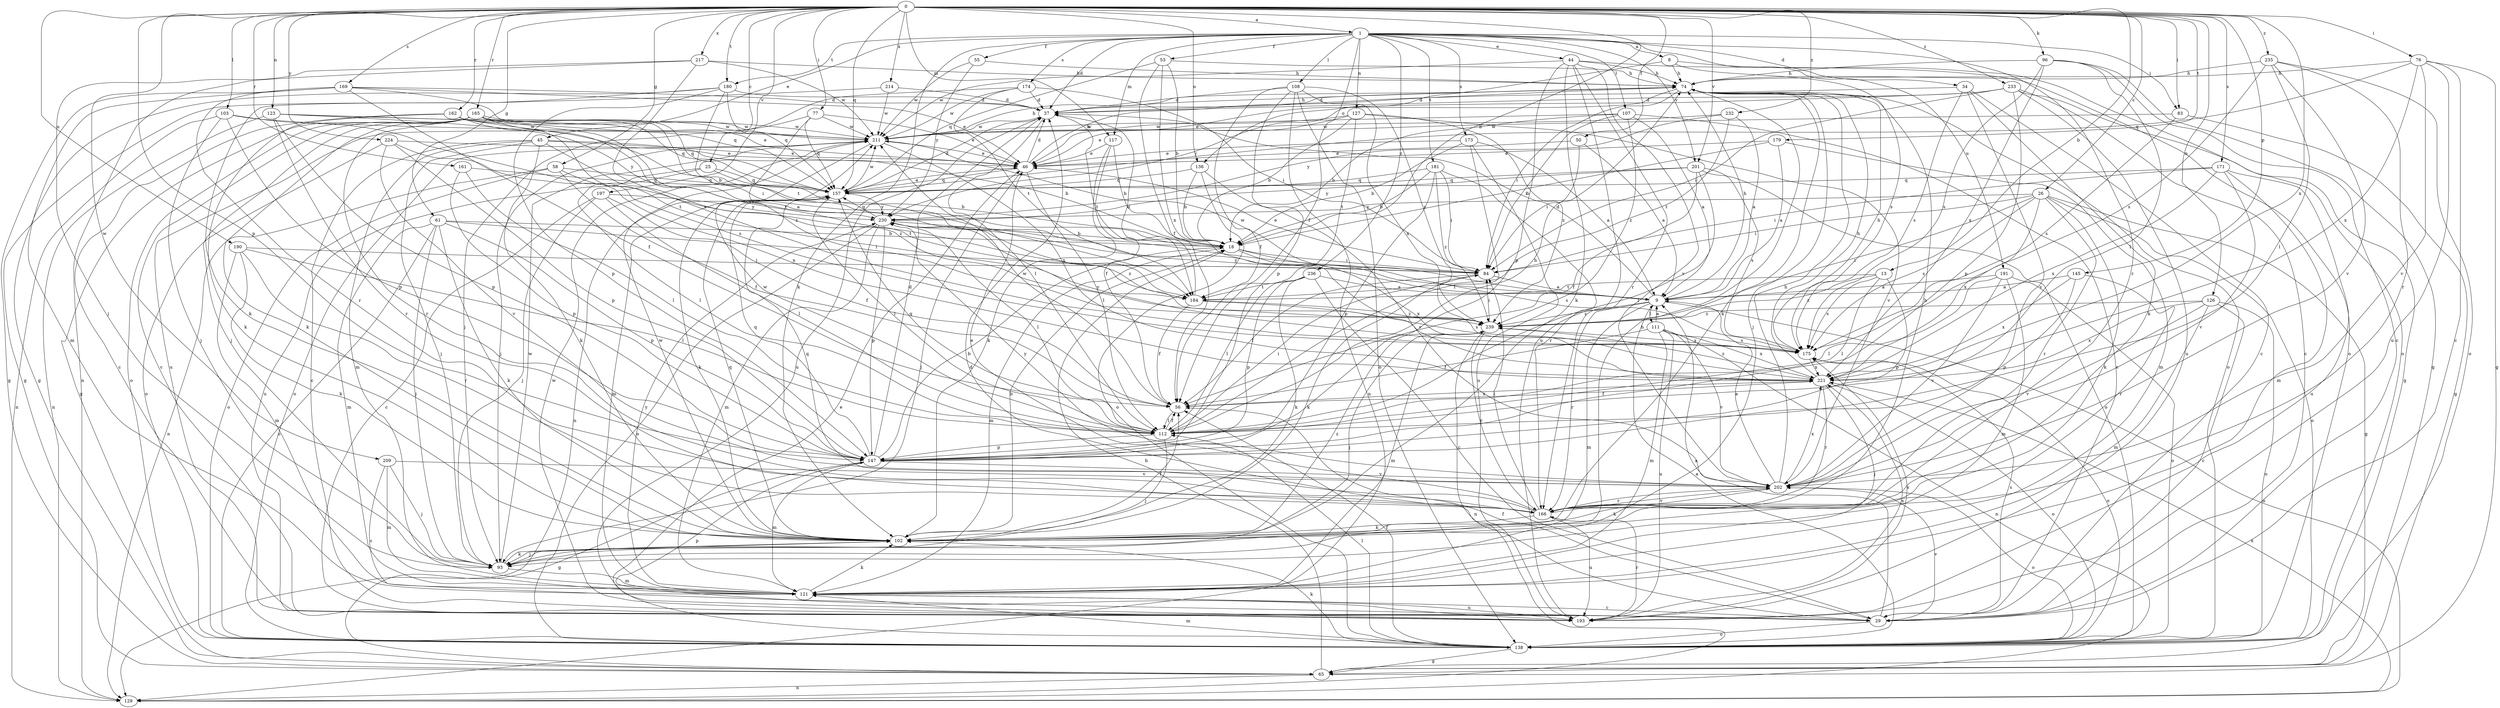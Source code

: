 strict digraph  {
0;
1;
8;
9;
13;
18;
25;
26;
29;
34;
37;
44;
45;
46;
50;
53;
55;
56;
58;
61;
65;
74;
76;
77;
83;
84;
93;
96;
102;
103;
107;
108;
111;
112;
117;
121;
123;
126;
127;
129;
136;
138;
145;
147;
157;
161;
162;
165;
166;
169;
171;
173;
174;
175;
179;
180;
181;
184;
190;
191;
193;
197;
201;
202;
209;
211;
214;
217;
221;
224;
230;
232;
233;
235;
236;
239;
0 -> 1  [label=a];
0 -> 13  [label=b];
0 -> 18  [label=b];
0 -> 25  [label=c];
0 -> 26  [label=c];
0 -> 50  [label=f];
0 -> 58  [label=g];
0 -> 61  [label=g];
0 -> 76  [label=i];
0 -> 77  [label=i];
0 -> 83  [label=i];
0 -> 96  [label=k];
0 -> 103  [label=l];
0 -> 117  [label=m];
0 -> 123  [label=n];
0 -> 126  [label=n];
0 -> 136  [label=o];
0 -> 145  [label=p];
0 -> 147  [label=p];
0 -> 157  [label=q];
0 -> 161  [label=r];
0 -> 162  [label=r];
0 -> 165  [label=r];
0 -> 169  [label=s];
0 -> 171  [label=s];
0 -> 179  [label=t];
0 -> 180  [label=t];
0 -> 190  [label=u];
0 -> 197  [label=v];
0 -> 201  [label=v];
0 -> 209  [label=w];
0 -> 214  [label=x];
0 -> 217  [label=x];
0 -> 221  [label=x];
0 -> 224  [label=y];
0 -> 232  [label=z];
0 -> 233  [label=z];
0 -> 235  [label=z];
1 -> 8  [label=a];
1 -> 34  [label=d];
1 -> 37  [label=d];
1 -> 44  [label=e];
1 -> 45  [label=e];
1 -> 53  [label=f];
1 -> 55  [label=f];
1 -> 56  [label=f];
1 -> 83  [label=i];
1 -> 102  [label=k];
1 -> 107  [label=l];
1 -> 108  [label=l];
1 -> 117  [label=m];
1 -> 127  [label=n];
1 -> 166  [label=r];
1 -> 173  [label=s];
1 -> 174  [label=s];
1 -> 180  [label=t];
1 -> 181  [label=t];
1 -> 191  [label=u];
1 -> 201  [label=v];
1 -> 236  [label=z];
8 -> 74  [label=h];
8 -> 136  [label=o];
8 -> 138  [label=o];
8 -> 175  [label=s];
9 -> 37  [label=d];
9 -> 74  [label=h];
9 -> 111  [label=l];
9 -> 121  [label=m];
9 -> 129  [label=n];
9 -> 166  [label=r];
9 -> 211  [label=w];
9 -> 230  [label=y];
9 -> 239  [label=z];
13 -> 112  [label=l];
13 -> 147  [label=p];
13 -> 175  [label=s];
13 -> 184  [label=t];
13 -> 239  [label=z];
18 -> 84  [label=i];
18 -> 121  [label=m];
18 -> 175  [label=s];
18 -> 221  [label=x];
25 -> 18  [label=b];
25 -> 112  [label=l];
25 -> 157  [label=q];
25 -> 193  [label=u];
26 -> 65  [label=g];
26 -> 84  [label=i];
26 -> 102  [label=k];
26 -> 138  [label=o];
26 -> 166  [label=r];
26 -> 175  [label=s];
26 -> 221  [label=x];
26 -> 230  [label=y];
26 -> 239  [label=z];
29 -> 9  [label=a];
29 -> 37  [label=d];
29 -> 56  [label=f];
29 -> 138  [label=o];
29 -> 175  [label=s];
29 -> 202  [label=v];
34 -> 29  [label=c];
34 -> 37  [label=d];
34 -> 102  [label=k];
34 -> 175  [label=s];
34 -> 202  [label=v];
37 -> 74  [label=h];
37 -> 112  [label=l];
37 -> 184  [label=t];
37 -> 193  [label=u];
37 -> 211  [label=w];
44 -> 74  [label=h];
44 -> 102  [label=k];
44 -> 138  [label=o];
44 -> 147  [label=p];
44 -> 166  [label=r];
44 -> 193  [label=u];
44 -> 202  [label=v];
44 -> 211  [label=w];
45 -> 18  [label=b];
45 -> 29  [label=c];
45 -> 46  [label=e];
45 -> 93  [label=j];
45 -> 102  [label=k];
45 -> 121  [label=m];
45 -> 239  [label=z];
46 -> 37  [label=d];
46 -> 74  [label=h];
46 -> 93  [label=j];
46 -> 112  [label=l];
46 -> 157  [label=q];
50 -> 9  [label=a];
50 -> 46  [label=e];
50 -> 84  [label=i];
53 -> 18  [label=b];
53 -> 56  [label=f];
53 -> 74  [label=h];
53 -> 157  [label=q];
53 -> 221  [label=x];
55 -> 74  [label=h];
55 -> 211  [label=w];
55 -> 230  [label=y];
56 -> 112  [label=l];
56 -> 211  [label=w];
56 -> 221  [label=x];
58 -> 56  [label=f];
58 -> 129  [label=n];
58 -> 138  [label=o];
58 -> 157  [label=q];
58 -> 184  [label=t];
61 -> 18  [label=b];
61 -> 84  [label=i];
61 -> 93  [label=j];
61 -> 102  [label=k];
61 -> 121  [label=m];
61 -> 138  [label=o];
61 -> 147  [label=p];
65 -> 18  [label=b];
65 -> 129  [label=n];
74 -> 37  [label=d];
74 -> 46  [label=e];
74 -> 84  [label=i];
74 -> 93  [label=j];
74 -> 102  [label=k];
74 -> 138  [label=o];
76 -> 29  [label=c];
76 -> 65  [label=g];
76 -> 74  [label=h];
76 -> 157  [label=q];
76 -> 193  [label=u];
76 -> 202  [label=v];
76 -> 221  [label=x];
77 -> 46  [label=e];
77 -> 157  [label=q];
77 -> 193  [label=u];
77 -> 211  [label=w];
77 -> 239  [label=z];
83 -> 65  [label=g];
83 -> 175  [label=s];
83 -> 211  [label=w];
84 -> 9  [label=a];
84 -> 46  [label=e];
84 -> 56  [label=f];
84 -> 102  [label=k];
93 -> 74  [label=h];
93 -> 102  [label=k];
93 -> 121  [label=m];
93 -> 211  [label=w];
96 -> 29  [label=c];
96 -> 65  [label=g];
96 -> 74  [label=h];
96 -> 112  [label=l];
96 -> 175  [label=s];
96 -> 221  [label=x];
102 -> 18  [label=b];
102 -> 56  [label=f];
102 -> 93  [label=j];
102 -> 157  [label=q];
102 -> 211  [label=w];
102 -> 239  [label=z];
103 -> 93  [label=j];
103 -> 129  [label=n];
103 -> 147  [label=p];
103 -> 175  [label=s];
103 -> 211  [label=w];
107 -> 9  [label=a];
107 -> 18  [label=b];
107 -> 29  [label=c];
107 -> 84  [label=i];
107 -> 211  [label=w];
107 -> 239  [label=z];
108 -> 37  [label=d];
108 -> 56  [label=f];
108 -> 129  [label=n];
108 -> 138  [label=o];
108 -> 147  [label=p];
108 -> 221  [label=x];
108 -> 239  [label=z];
111 -> 9  [label=a];
111 -> 56  [label=f];
111 -> 121  [label=m];
111 -> 129  [label=n];
111 -> 175  [label=s];
111 -> 193  [label=u];
111 -> 202  [label=v];
111 -> 221  [label=x];
112 -> 56  [label=f];
112 -> 74  [label=h];
112 -> 84  [label=i];
112 -> 93  [label=j];
112 -> 147  [label=p];
112 -> 157  [label=q];
112 -> 211  [label=w];
117 -> 18  [label=b];
117 -> 46  [label=e];
117 -> 56  [label=f];
117 -> 102  [label=k];
121 -> 29  [label=c];
121 -> 102  [label=k];
121 -> 193  [label=u];
121 -> 230  [label=y];
123 -> 46  [label=e];
123 -> 129  [label=n];
123 -> 147  [label=p];
123 -> 166  [label=r];
123 -> 211  [label=w];
123 -> 230  [label=y];
126 -> 29  [label=c];
126 -> 121  [label=m];
126 -> 138  [label=o];
126 -> 202  [label=v];
126 -> 221  [label=x];
126 -> 239  [label=z];
127 -> 18  [label=b];
127 -> 46  [label=e];
127 -> 184  [label=t];
127 -> 202  [label=v];
127 -> 211  [label=w];
127 -> 239  [label=z];
129 -> 221  [label=x];
136 -> 18  [label=b];
136 -> 138  [label=o];
136 -> 157  [label=q];
136 -> 202  [label=v];
138 -> 9  [label=a];
138 -> 46  [label=e];
138 -> 56  [label=f];
138 -> 65  [label=g];
138 -> 102  [label=k];
138 -> 112  [label=l];
138 -> 121  [label=m];
145 -> 9  [label=a];
145 -> 147  [label=p];
145 -> 166  [label=r];
145 -> 221  [label=x];
147 -> 18  [label=b];
147 -> 37  [label=d];
147 -> 65  [label=g];
147 -> 121  [label=m];
147 -> 157  [label=q];
147 -> 202  [label=v];
157 -> 37  [label=d];
157 -> 46  [label=e];
157 -> 102  [label=k];
157 -> 112  [label=l];
157 -> 121  [label=m];
157 -> 211  [label=w];
157 -> 230  [label=y];
161 -> 112  [label=l];
161 -> 147  [label=p];
161 -> 157  [label=q];
162 -> 29  [label=c];
162 -> 84  [label=i];
162 -> 102  [label=k];
162 -> 157  [label=q];
162 -> 184  [label=t];
162 -> 211  [label=w];
165 -> 9  [label=a];
165 -> 18  [label=b];
165 -> 29  [label=c];
165 -> 65  [label=g];
165 -> 93  [label=j];
165 -> 102  [label=k];
165 -> 138  [label=o];
165 -> 157  [label=q];
165 -> 166  [label=r];
165 -> 184  [label=t];
165 -> 211  [label=w];
166 -> 46  [label=e];
166 -> 74  [label=h];
166 -> 84  [label=i];
166 -> 102  [label=k];
166 -> 157  [label=q];
166 -> 193  [label=u];
166 -> 202  [label=v];
169 -> 37  [label=d];
169 -> 46  [label=e];
169 -> 56  [label=f];
169 -> 65  [label=g];
169 -> 121  [label=m];
169 -> 157  [label=q];
169 -> 166  [label=r];
171 -> 84  [label=i];
171 -> 121  [label=m];
171 -> 157  [label=q];
171 -> 193  [label=u];
171 -> 202  [label=v];
171 -> 221  [label=x];
173 -> 9  [label=a];
173 -> 18  [label=b];
173 -> 46  [label=e];
173 -> 112  [label=l];
173 -> 193  [label=u];
174 -> 37  [label=d];
174 -> 84  [label=i];
174 -> 93  [label=j];
174 -> 184  [label=t];
174 -> 211  [label=w];
175 -> 74  [label=h];
175 -> 138  [label=o];
175 -> 221  [label=x];
175 -> 230  [label=y];
179 -> 9  [label=a];
179 -> 18  [label=b];
179 -> 46  [label=e];
179 -> 121  [label=m];
180 -> 37  [label=d];
180 -> 65  [label=g];
180 -> 102  [label=k];
180 -> 147  [label=p];
180 -> 157  [label=q];
180 -> 184  [label=t];
181 -> 18  [label=b];
181 -> 84  [label=i];
181 -> 147  [label=p];
181 -> 157  [label=q];
181 -> 166  [label=r];
181 -> 239  [label=z];
184 -> 37  [label=d];
184 -> 56  [label=f];
184 -> 175  [label=s];
184 -> 239  [label=z];
190 -> 84  [label=i];
190 -> 102  [label=k];
190 -> 112  [label=l];
190 -> 121  [label=m];
190 -> 166  [label=r];
191 -> 9  [label=a];
191 -> 112  [label=l];
191 -> 121  [label=m];
191 -> 138  [label=o];
191 -> 202  [label=v];
193 -> 147  [label=p];
193 -> 166  [label=r];
193 -> 175  [label=s];
193 -> 211  [label=w];
193 -> 221  [label=x];
197 -> 29  [label=c];
197 -> 56  [label=f];
197 -> 93  [label=j];
197 -> 112  [label=l];
197 -> 230  [label=y];
201 -> 56  [label=f];
201 -> 112  [label=l];
201 -> 138  [label=o];
201 -> 157  [label=q];
201 -> 175  [label=s];
201 -> 230  [label=y];
202 -> 9  [label=a];
202 -> 74  [label=h];
202 -> 102  [label=k];
202 -> 138  [label=o];
202 -> 166  [label=r];
202 -> 221  [label=x];
202 -> 230  [label=y];
209 -> 29  [label=c];
209 -> 93  [label=j];
209 -> 121  [label=m];
209 -> 202  [label=v];
211 -> 46  [label=e];
211 -> 74  [label=h];
211 -> 93  [label=j];
211 -> 129  [label=n];
211 -> 138  [label=o];
211 -> 221  [label=x];
214 -> 37  [label=d];
214 -> 65  [label=g];
214 -> 211  [label=w];
217 -> 74  [label=h];
217 -> 93  [label=j];
217 -> 129  [label=n];
217 -> 175  [label=s];
217 -> 211  [label=w];
221 -> 56  [label=f];
221 -> 74  [label=h];
221 -> 93  [label=j];
221 -> 138  [label=o];
221 -> 166  [label=r];
221 -> 239  [label=z];
224 -> 46  [label=e];
224 -> 138  [label=o];
224 -> 147  [label=p];
224 -> 202  [label=v];
224 -> 221  [label=x];
230 -> 18  [label=b];
230 -> 112  [label=l];
230 -> 121  [label=m];
230 -> 138  [label=o];
230 -> 147  [label=p];
230 -> 157  [label=q];
230 -> 239  [label=z];
232 -> 9  [label=a];
232 -> 184  [label=t];
232 -> 211  [label=w];
232 -> 230  [label=y];
233 -> 29  [label=c];
233 -> 37  [label=d];
233 -> 65  [label=g];
233 -> 84  [label=i];
233 -> 147  [label=p];
233 -> 193  [label=u];
233 -> 230  [label=y];
235 -> 74  [label=h];
235 -> 112  [label=l];
235 -> 138  [label=o];
235 -> 166  [label=r];
235 -> 175  [label=s];
235 -> 202  [label=v];
236 -> 9  [label=a];
236 -> 29  [label=c];
236 -> 102  [label=k];
236 -> 112  [label=l];
236 -> 147  [label=p];
236 -> 184  [label=t];
239 -> 84  [label=i];
239 -> 93  [label=j];
239 -> 121  [label=m];
239 -> 129  [label=n];
239 -> 166  [label=r];
239 -> 175  [label=s];
}
